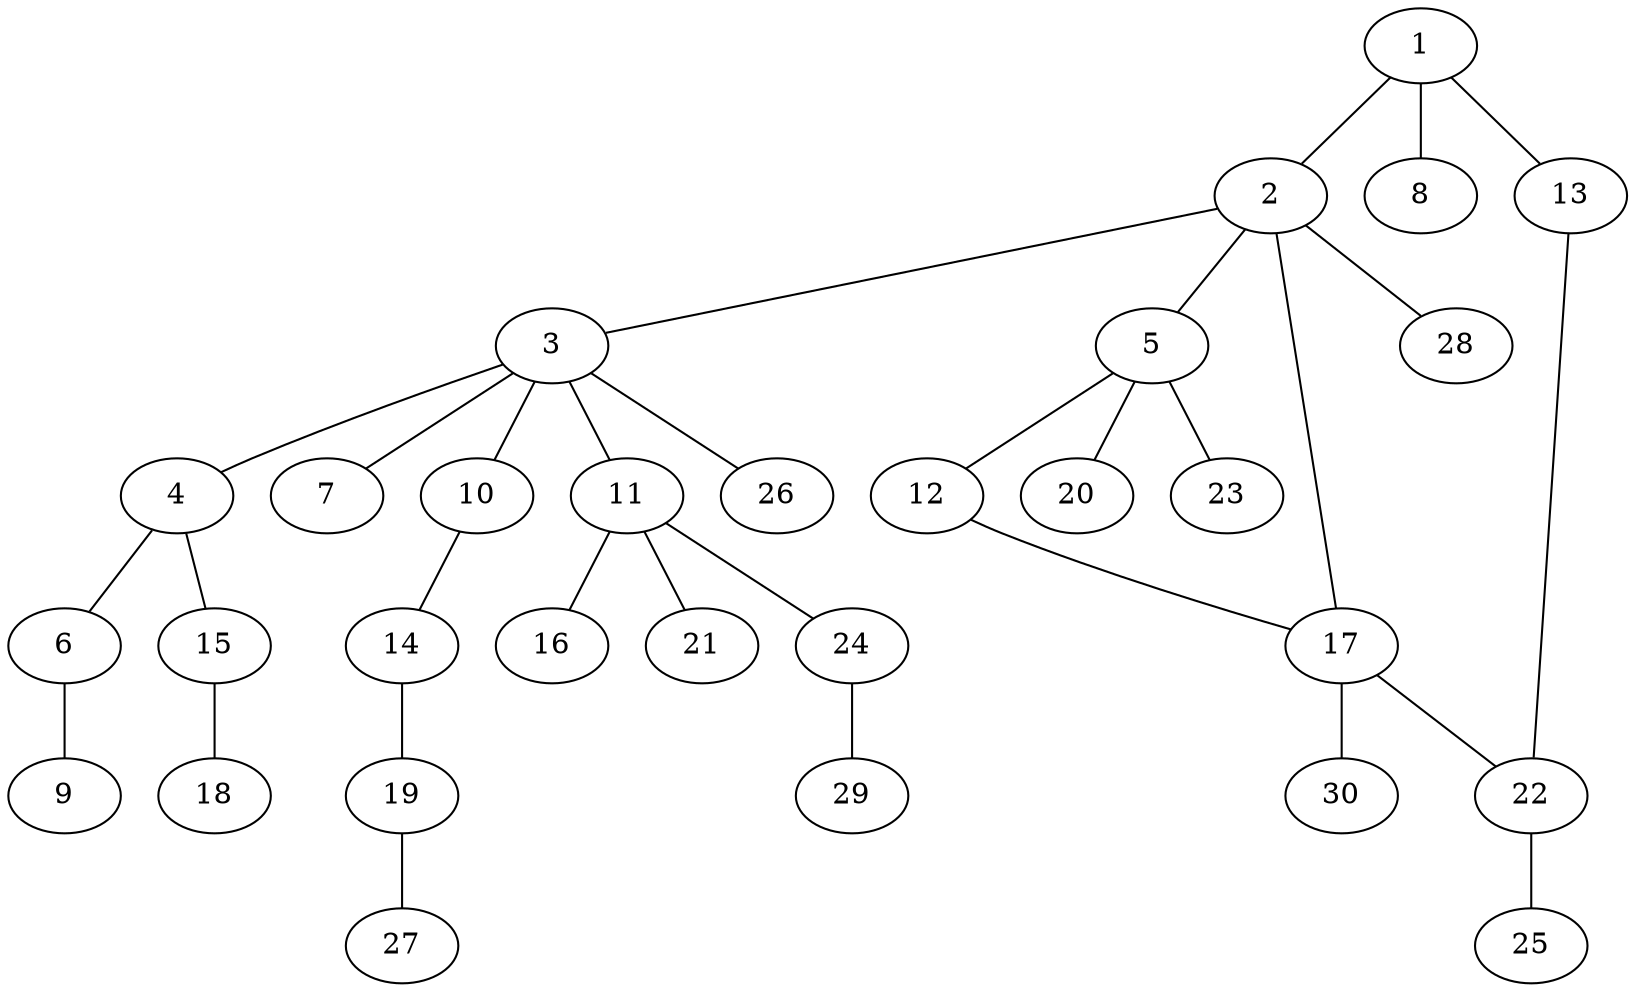 graph graphname {1--2
1--8
1--13
2--3
2--5
2--17
2--28
3--4
3--7
3--10
3--11
3--26
4--6
4--15
5--12
5--20
5--23
6--9
10--14
11--16
11--21
11--24
12--17
13--22
14--19
15--18
17--22
17--30
19--27
22--25
24--29
}